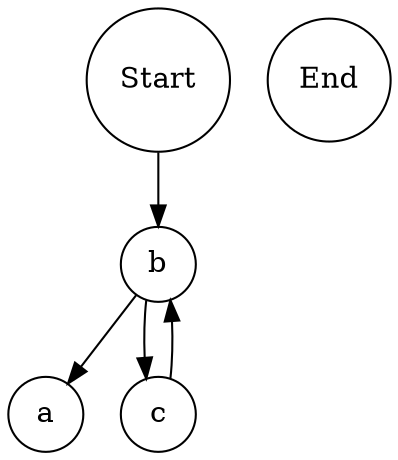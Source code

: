 strict digraph {
  "global:Start" [label=Start,shape=circle,type=EntryPoint]
  "global:End" [label=End,shape=circle,type=ExitPoint]
  "global:a" [label=a,shape=circle,type=FunctionDeclaration]
  "global:b" [label=b,shape=circle,type=FunctionDeclaration]
  "global:c" [label=c,shape=circle,type=FunctionDeclaration]
  "global:b" -> "global:a" [type=call]
  "global:c" -> "global:b" [type=call]
  "global:Start" -> "global:b" [type=call]
  "global:b" -> "global:c" [type=call]
}
